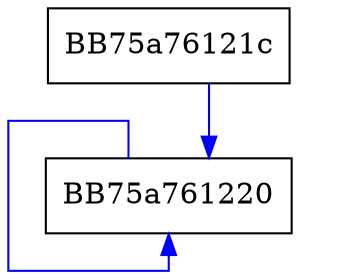 digraph SymCryptFatalHang {
  node [shape="box"];
  graph [splines=ortho];
  BB75a76121c -> BB75a761220 [color="blue"];
  BB75a761220 -> BB75a761220 [color="blue"];
}